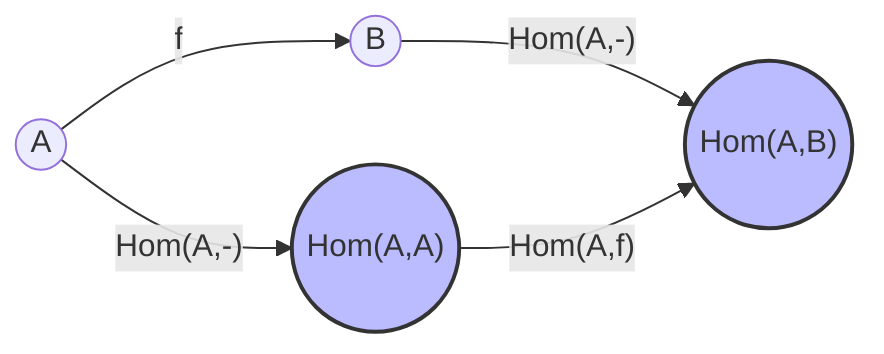 graph LR
    A((A)) --> |f| B((B))
    B --> |"Hom(A,-)"| HomAB(("Hom(A,B)"))
    A --> |"Hom(A,-)"| HomAA(("Hom(A,A)"))
    
    HomAA --> |"Hom(A,f)"| HomAB
    
    style HomAA fill:#bbf,stroke:#333,stroke-width:2px
    style HomAB fill:#bbf,stroke:#333,stroke-width:2px